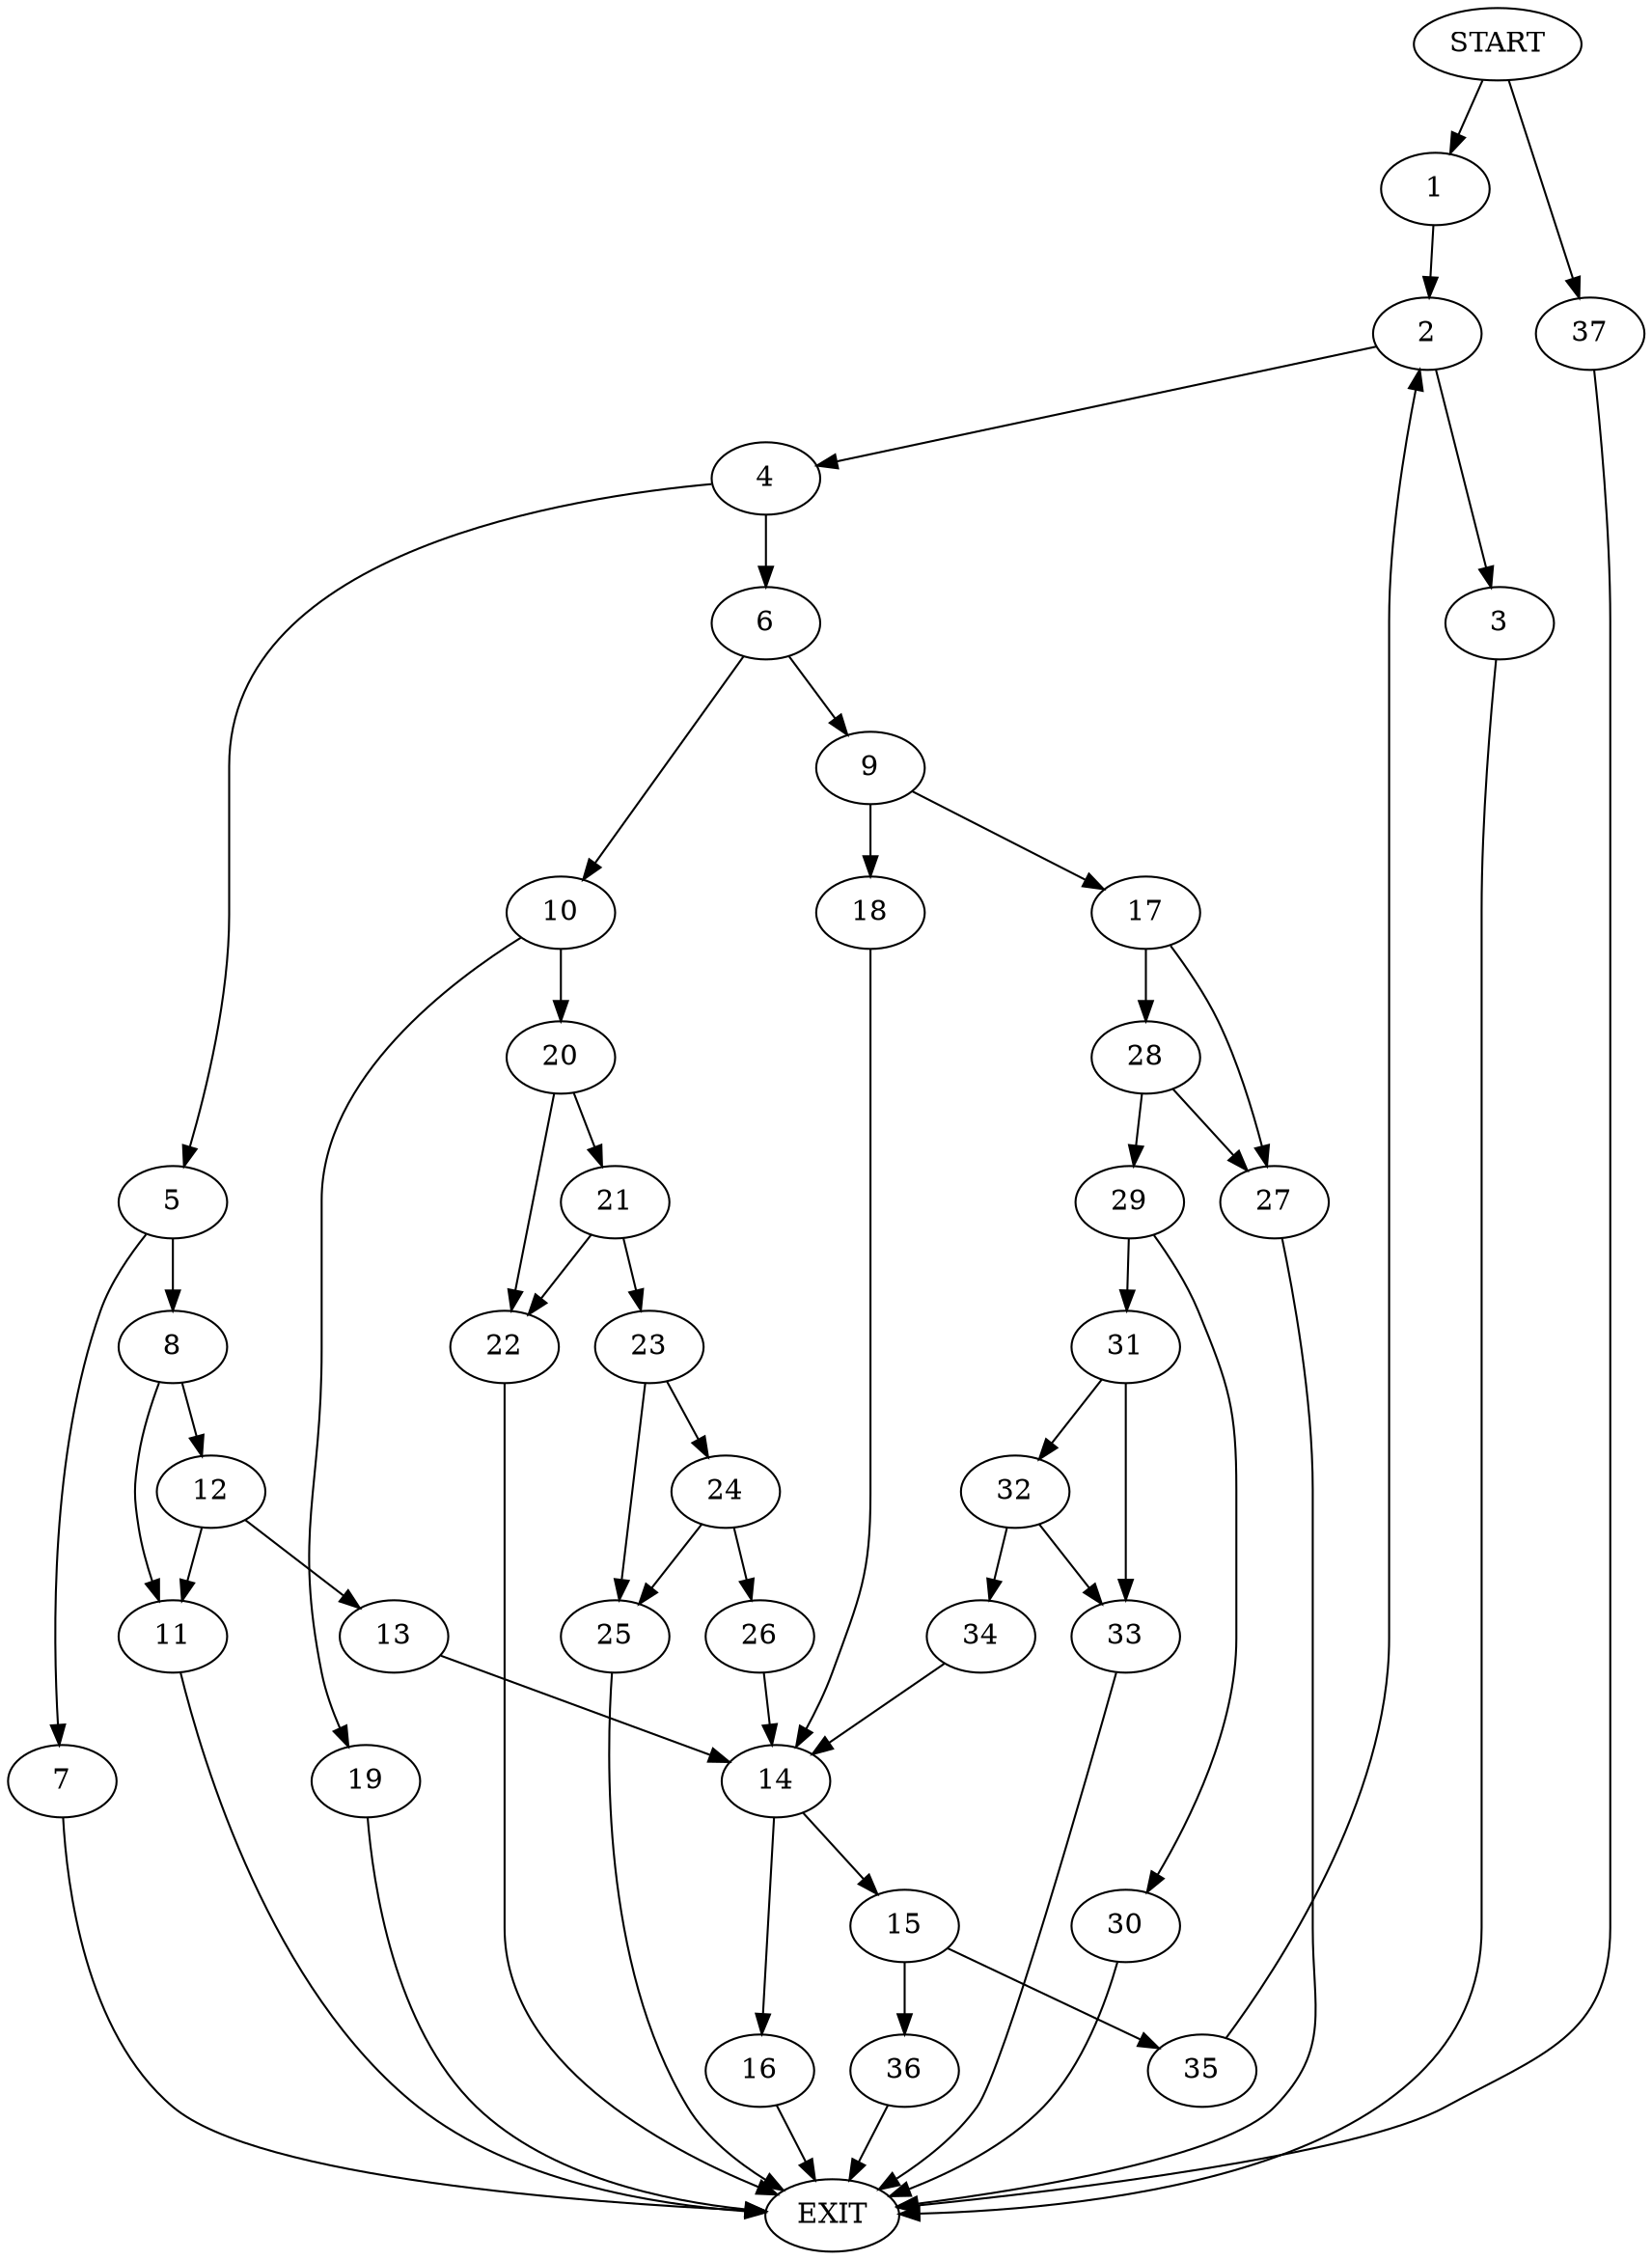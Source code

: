 digraph {
0 [label="START"]
38 [label="EXIT"]
0 -> 1
1 -> 2
2 -> 3
2 -> 4
4 -> 5
4 -> 6
3 -> 38
5 -> 7
5 -> 8
6 -> 9
6 -> 10
7 -> 38
8 -> 11
8 -> 12
12 -> 13
12 -> 11
11 -> 38
13 -> 14
14 -> 15
14 -> 16
9 -> 17
9 -> 18
10 -> 19
10 -> 20
19 -> 38
20 -> 21
20 -> 22
21 -> 23
21 -> 22
22 -> 38
23 -> 24
23 -> 25
24 -> 25
24 -> 26
25 -> 38
26 -> 14
18 -> 14
17 -> 27
17 -> 28
27 -> 38
28 -> 27
28 -> 29
29 -> 30
29 -> 31
31 -> 32
31 -> 33
30 -> 38
32 -> 34
32 -> 33
33 -> 38
34 -> 14
16 -> 38
15 -> 35
15 -> 36
35 -> 2
36 -> 38
0 -> 37
37 -> 38
}
